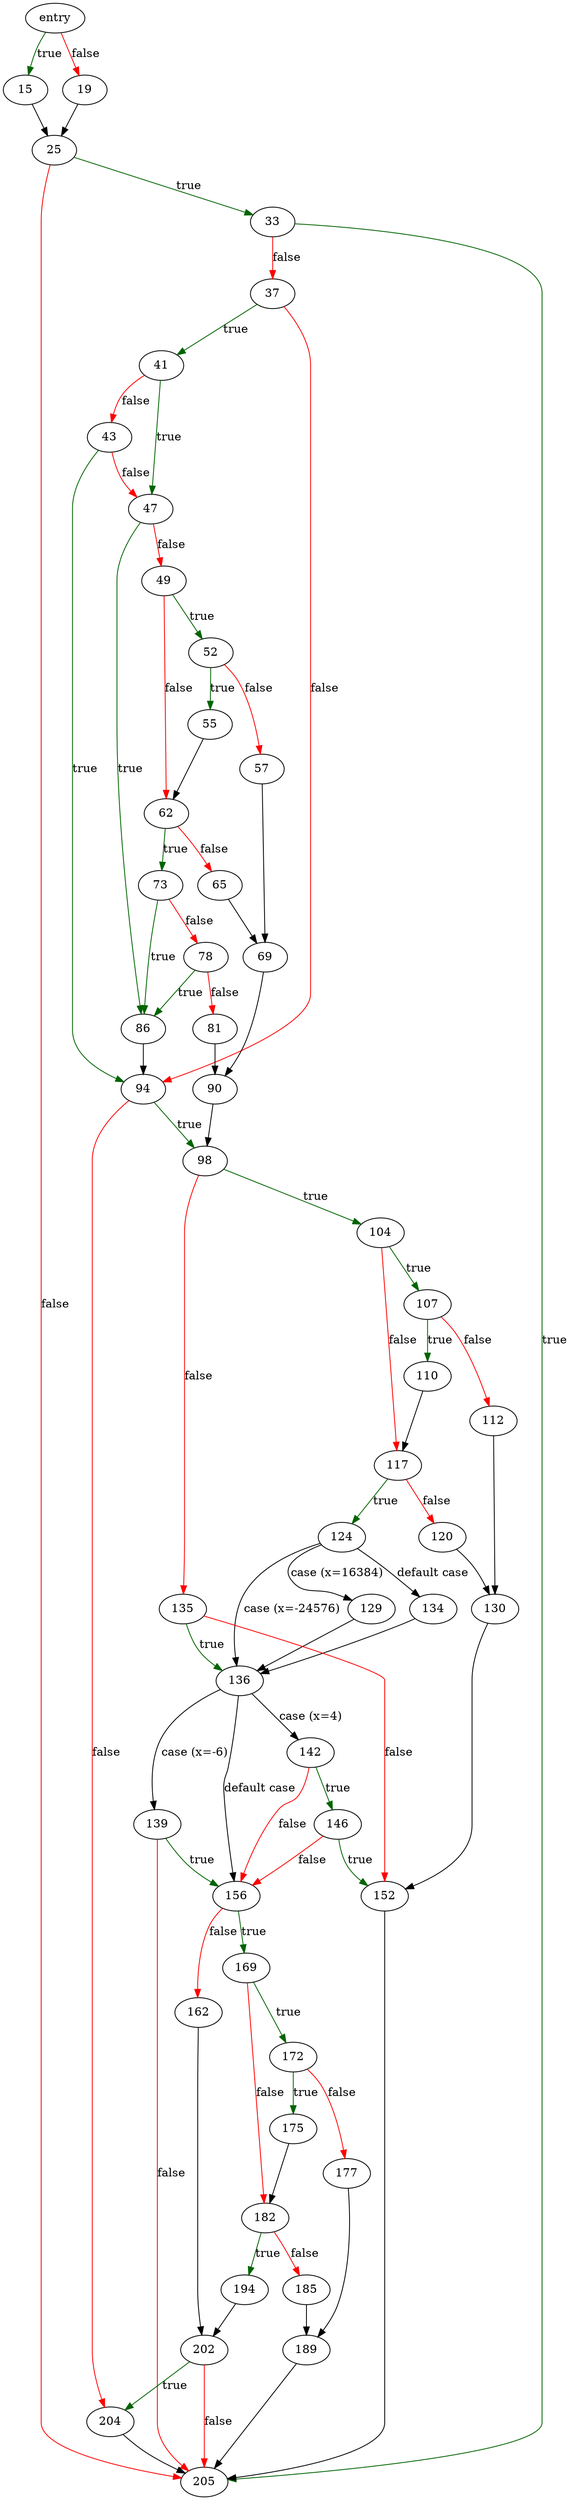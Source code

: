 digraph "prompt" {
	// Node definitions.
	6 [label=entry];
	15;
	19;
	25;
	33;
	37;
	41;
	43;
	47;
	49;
	52;
	55;
	57;
	62;
	65;
	69;
	73;
	78;
	81;
	86;
	90;
	94;
	98;
	104;
	107;
	110;
	112;
	117;
	120;
	124;
	129;
	130;
	134;
	135;
	136;
	139;
	142;
	146;
	152;
	156;
	162;
	169;
	172;
	175;
	177;
	182;
	185;
	189;
	194;
	202;
	204;
	205;

	// Edge definitions.
	6 -> 15 [
		color=darkgreen
		label=true
	];
	6 -> 19 [
		color=red
		label=false
	];
	15 -> 25;
	19 -> 25;
	25 -> 33 [
		color=darkgreen
		label=true
	];
	25 -> 205 [
		color=red
		label=false
	];
	33 -> 37 [
		color=red
		label=false
	];
	33 -> 205 [
		color=darkgreen
		label=true
	];
	37 -> 41 [
		color=darkgreen
		label=true
	];
	37 -> 94 [
		color=red
		label=false
	];
	41 -> 43 [
		color=red
		label=false
	];
	41 -> 47 [
		color=darkgreen
		label=true
	];
	43 -> 47 [
		color=red
		label=false
	];
	43 -> 94 [
		color=darkgreen
		label=true
	];
	47 -> 49 [
		color=red
		label=false
	];
	47 -> 86 [
		color=darkgreen
		label=true
	];
	49 -> 52 [
		color=darkgreen
		label=true
	];
	49 -> 62 [
		color=red
		label=false
	];
	52 -> 55 [
		color=darkgreen
		label=true
	];
	52 -> 57 [
		color=red
		label=false
	];
	55 -> 62;
	57 -> 69;
	62 -> 65 [
		color=red
		label=false
	];
	62 -> 73 [
		color=darkgreen
		label=true
	];
	65 -> 69;
	69 -> 90;
	73 -> 78 [
		color=red
		label=false
	];
	73 -> 86 [
		color=darkgreen
		label=true
	];
	78 -> 81 [
		color=red
		label=false
	];
	78 -> 86 [
		color=darkgreen
		label=true
	];
	81 -> 90;
	86 -> 94;
	90 -> 98;
	94 -> 98 [
		color=darkgreen
		label=true
	];
	94 -> 204 [
		color=red
		label=false
	];
	98 -> 104 [
		color=darkgreen
		label=true
	];
	98 -> 135 [
		color=red
		label=false
	];
	104 -> 107 [
		color=darkgreen
		label=true
	];
	104 -> 117 [
		color=red
		label=false
	];
	107 -> 110 [
		color=darkgreen
		label=true
	];
	107 -> 112 [
		color=red
		label=false
	];
	110 -> 117;
	112 -> 130;
	117 -> 120 [
		color=red
		label=false
	];
	117 -> 124 [
		color=darkgreen
		label=true
	];
	120 -> 130;
	124 -> 129 [label="case (x=16384)"];
	124 -> 134 [label="default case"];
	124 -> 136 [label="case (x=-24576)"];
	129 -> 136;
	130 -> 152;
	134 -> 136;
	135 -> 136 [
		color=darkgreen
		label=true
	];
	135 -> 152 [
		color=red
		label=false
	];
	136 -> 139 [label="case (x=-6)"];
	136 -> 142 [label="case (x=4)"];
	136 -> 156 [label="default case"];
	139 -> 156 [
		color=darkgreen
		label=true
	];
	139 -> 205 [
		color=red
		label=false
	];
	142 -> 146 [
		color=darkgreen
		label=true
	];
	142 -> 156 [
		color=red
		label=false
	];
	146 -> 152 [
		color=darkgreen
		label=true
	];
	146 -> 156 [
		color=red
		label=false
	];
	152 -> 205;
	156 -> 162 [
		color=red
		label=false
	];
	156 -> 169 [
		color=darkgreen
		label=true
	];
	162 -> 202;
	169 -> 172 [
		color=darkgreen
		label=true
	];
	169 -> 182 [
		color=red
		label=false
	];
	172 -> 175 [
		color=darkgreen
		label=true
	];
	172 -> 177 [
		color=red
		label=false
	];
	175 -> 182;
	177 -> 189;
	182 -> 185 [
		color=red
		label=false
	];
	182 -> 194 [
		color=darkgreen
		label=true
	];
	185 -> 189;
	189 -> 205;
	194 -> 202;
	202 -> 204 [
		color=darkgreen
		label=true
	];
	202 -> 205 [
		color=red
		label=false
	];
	204 -> 205;
}